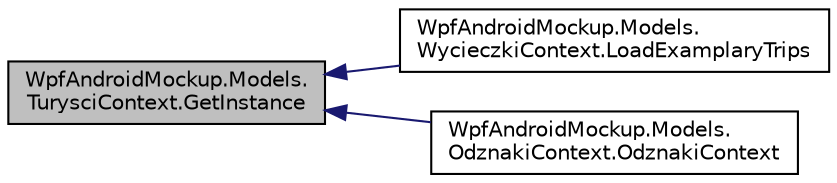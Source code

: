 digraph "WpfAndroidMockup.Models.TurysciContext.GetInstance"
{
 // INTERACTIVE_SVG=YES
  edge [fontname="Helvetica",fontsize="10",labelfontname="Helvetica",labelfontsize="10"];
  node [fontname="Helvetica",fontsize="10",shape=record];
  rankdir="LR";
  Node3 [label="WpfAndroidMockup.Models.\lTurysciContext.GetInstance",height=0.2,width=0.4,color="black", fillcolor="grey75", style="filled", fontcolor="black"];
  Node3 -> Node4 [dir="back",color="midnightblue",fontsize="10",style="solid",fontname="Helvetica"];
  Node4 [label="WpfAndroidMockup.Models.\lWycieczkiContext.LoadExamplaryTrips",height=0.2,width=0.4,color="black", fillcolor="white", style="filled",URL="$class_wpf_android_mockup_1_1_models_1_1_wycieczki_context.html#a7962ed7a738df3ef8fd17e204f382ec5",tooltip="Ładuje przykładowe wycieczki. "];
  Node3 -> Node5 [dir="back",color="midnightblue",fontsize="10",style="solid",fontname="Helvetica"];
  Node5 [label="WpfAndroidMockup.Models.\lOdznakiContext.OdznakiContext",height=0.2,width=0.4,color="black", fillcolor="white", style="filled",URL="$class_wpf_android_mockup_1_1_models_1_1_odznaki_context.html#a260ad31864ff7ef84ac556a29a5b75bb",tooltip="Konstruktor nieparametryczny dla singletonu OdznakiContext. "];
}
